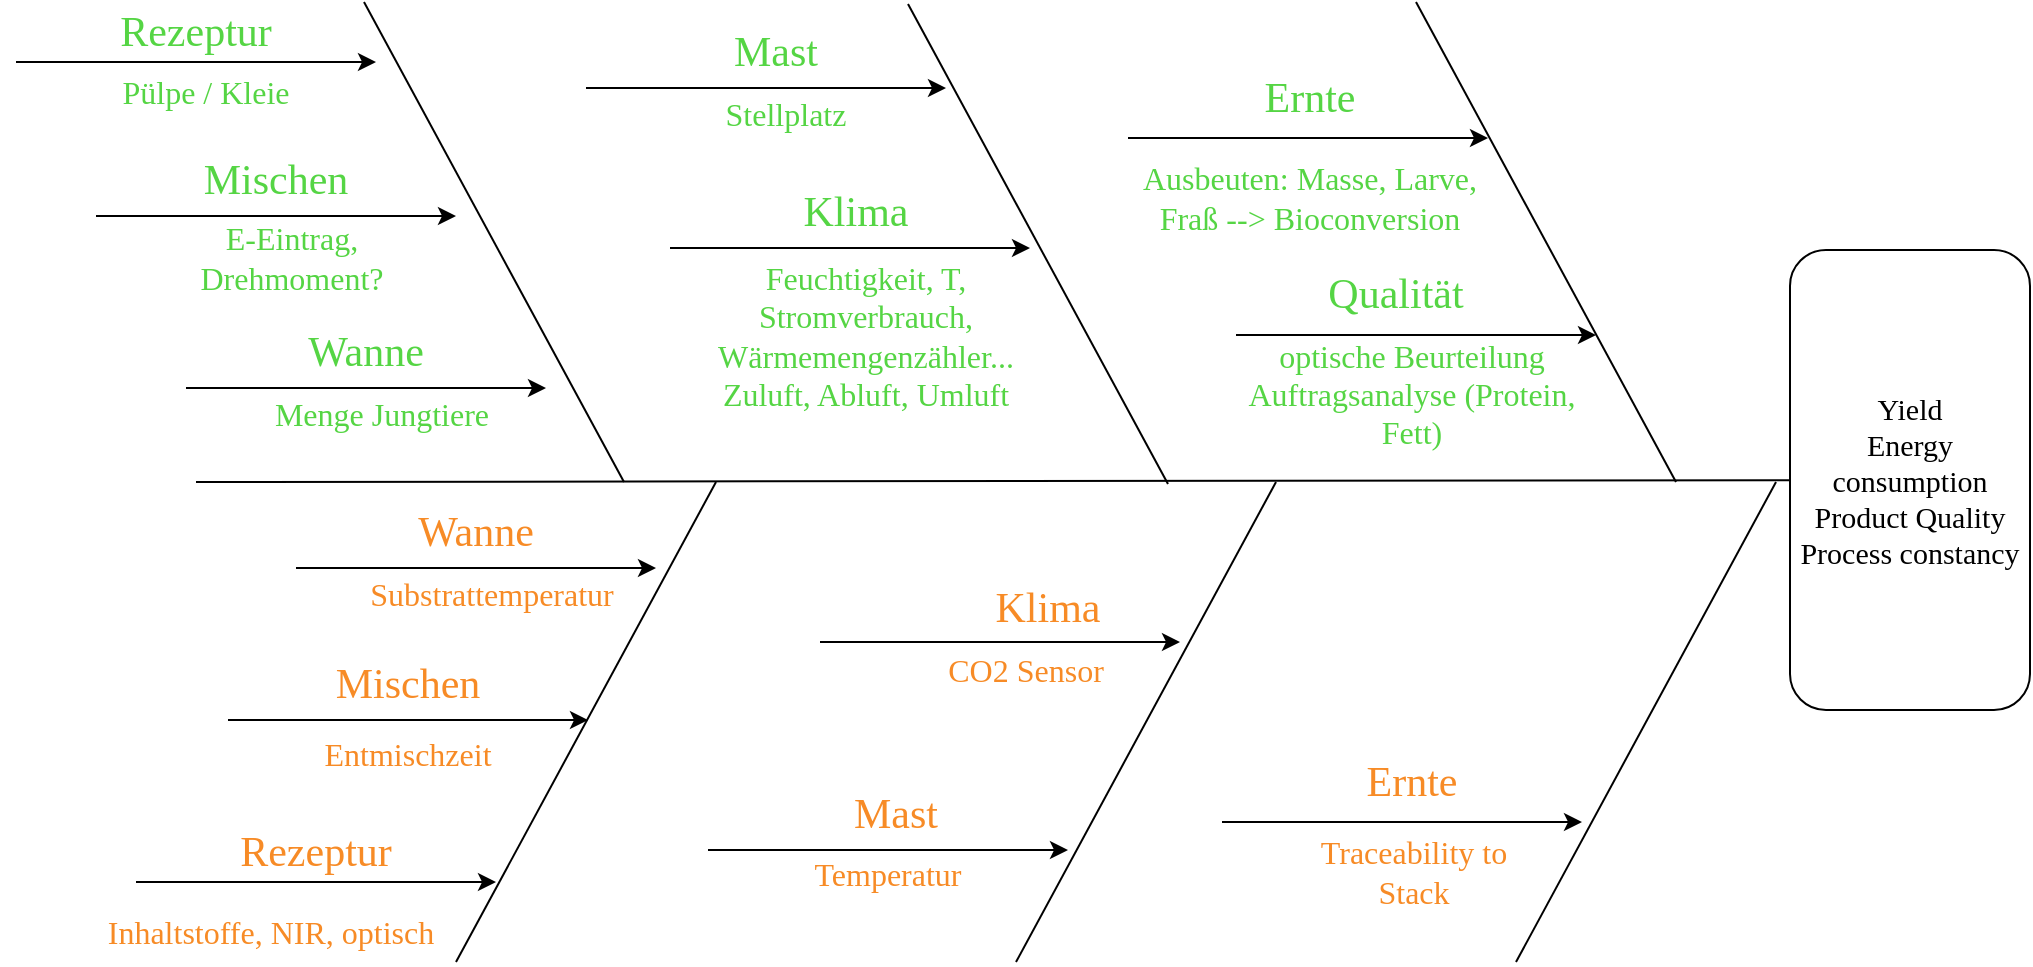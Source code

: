 <mxfile version="22.1.22" type="github">
  <diagram name="Seite-1" id="sEl4gFlPcDZXE3jfqt8S">
    <mxGraphModel dx="1372" dy="707" grid="1" gridSize="10" guides="1" tooltips="1" connect="1" arrows="1" fold="1" page="1" pageScale="1" pageWidth="1169" pageHeight="827" math="0" shadow="0">
      <root>
        <mxCell id="0" />
        <mxCell id="1" parent="0" />
        <mxCell id="HXYb7zTx3NSqOZV4PN1y-3" value="Yield&lt;br style=&quot;border-color: var(--border-color); font-size: 15px;&quot;&gt;Energy consumption&lt;br style=&quot;border-color: var(--border-color); font-size: 15px;&quot;&gt;Product Quality&lt;br style=&quot;border-color: var(--border-color); font-size: 15px;&quot;&gt;Process constancy" style="rounded=1;whiteSpace=wrap;html=1;fontFamily=Rubik light;fontSize=15;" vertex="1" parent="1">
          <mxGeometry x="937" y="204" width="120" height="230" as="geometry" />
        </mxCell>
        <mxCell id="HXYb7zTx3NSqOZV4PN1y-5" value="" style="endArrow=none;html=1;rounded=0;" edge="1" parent="1" target="HXYb7zTx3NSqOZV4PN1y-3">
          <mxGeometry width="50" height="50" relative="1" as="geometry">
            <mxPoint x="140" y="320" as="sourcePoint" />
            <mxPoint x="930" y="320" as="targetPoint" />
          </mxGeometry>
        </mxCell>
        <mxCell id="HXYb7zTx3NSqOZV4PN1y-8" value="" style="endArrow=classic;html=1;rounded=0;fontColor=#55d544;" edge="1" parent="1">
          <mxGeometry width="50" height="50" relative="1" as="geometry">
            <mxPoint x="50" y="110" as="sourcePoint" />
            <mxPoint x="230" y="110" as="targetPoint" />
          </mxGeometry>
        </mxCell>
        <mxCell id="HXYb7zTx3NSqOZV4PN1y-9" value="" style="endArrow=none;html=1;rounded=0;fontColor=#55d544;" edge="1" parent="1">
          <mxGeometry width="50" height="50" relative="1" as="geometry">
            <mxPoint x="224" y="80" as="sourcePoint" />
            <mxPoint x="354" y="320" as="targetPoint" />
          </mxGeometry>
        </mxCell>
        <mxCell id="HXYb7zTx3NSqOZV4PN1y-10" value="" style="endArrow=none;html=1;rounded=0;fontColor=#55d544;" edge="1" parent="1">
          <mxGeometry width="50" height="50" relative="1" as="geometry">
            <mxPoint x="496" y="81" as="sourcePoint" />
            <mxPoint x="626" y="321" as="targetPoint" />
          </mxGeometry>
        </mxCell>
        <mxCell id="HXYb7zTx3NSqOZV4PN1y-11" value="Rezeptur" style="text;html=1;strokeColor=none;fillColor=none;align=center;verticalAlign=middle;whiteSpace=wrap;rounded=0;fontFamily=Rubik light;fontSize=21;fontColor=#55d544;" vertex="1" parent="1">
          <mxGeometry x="110" y="80" width="60" height="30" as="geometry" />
        </mxCell>
        <mxCell id="HXYb7zTx3NSqOZV4PN1y-12" value="" style="endArrow=classic;html=1;rounded=0;fontColor=#55d544;" edge="1" parent="1">
          <mxGeometry width="50" height="50" relative="1" as="geometry">
            <mxPoint x="90" y="187" as="sourcePoint" />
            <mxPoint x="270" y="187" as="targetPoint" />
          </mxGeometry>
        </mxCell>
        <mxCell id="HXYb7zTx3NSqOZV4PN1y-13" value="Mischen" style="text;html=1;strokeColor=none;fillColor=none;align=center;verticalAlign=middle;whiteSpace=wrap;rounded=0;fontFamily=Rubik light;fontSize=21;fontColor=#55d544;" vertex="1" parent="1">
          <mxGeometry x="150" y="154" width="60" height="30" as="geometry" />
        </mxCell>
        <mxCell id="HXYb7zTx3NSqOZV4PN1y-14" value="Pülpe / Kleie" style="text;html=1;strokeColor=none;fillColor=none;align=center;verticalAlign=middle;whiteSpace=wrap;rounded=0;fontFamily=Rubik light;fontSize=16;fontColor=#55d544;" vertex="1" parent="1">
          <mxGeometry x="80" y="110" width="130" height="30" as="geometry" />
        </mxCell>
        <mxCell id="HXYb7zTx3NSqOZV4PN1y-15" value="" style="endArrow=none;html=1;rounded=0;" edge="1" parent="1">
          <mxGeometry width="50" height="50" relative="1" as="geometry">
            <mxPoint x="400" y="320" as="sourcePoint" />
            <mxPoint x="270" y="560" as="targetPoint" />
          </mxGeometry>
        </mxCell>
        <mxCell id="HXYb7zTx3NSqOZV4PN1y-16" value="" style="endArrow=classic;html=1;rounded=0;fontColor=#f78b26;" edge="1" parent="1">
          <mxGeometry width="50" height="50" relative="1" as="geometry">
            <mxPoint x="110" y="520" as="sourcePoint" />
            <mxPoint x="290" y="520" as="targetPoint" />
          </mxGeometry>
        </mxCell>
        <mxCell id="HXYb7zTx3NSqOZV4PN1y-17" value="Rezeptur" style="text;html=1;strokeColor=none;fillColor=none;align=center;verticalAlign=middle;whiteSpace=wrap;rounded=0;fontFamily=Rubik light;fontSize=21;fontColor=#f78b26;" vertex="1" parent="1">
          <mxGeometry x="170" y="490" width="60" height="30" as="geometry" />
        </mxCell>
        <mxCell id="HXYb7zTx3NSqOZV4PN1y-18" value="Inhaltstoffe, NIR, optisch" style="text;html=1;strokeColor=none;fillColor=none;align=center;verticalAlign=middle;whiteSpace=wrap;rounded=0;fontFamily=Rubik light;fontSize=16;fontColor=#f78b26;" vertex="1" parent="1">
          <mxGeometry x="90" y="530" width="175" height="30" as="geometry" />
        </mxCell>
        <mxCell id="HXYb7zTx3NSqOZV4PN1y-19" value="E-Eintrag, Drehmoment?" style="text;html=1;strokeColor=none;fillColor=none;align=center;verticalAlign=middle;whiteSpace=wrap;rounded=0;fontFamily=Rubik light;fontSize=16;fontColor=#55d544;" vertex="1" parent="1">
          <mxGeometry x="123" y="193" width="130" height="30" as="geometry" />
        </mxCell>
        <mxCell id="HXYb7zTx3NSqOZV4PN1y-20" value="" style="endArrow=classic;html=1;rounded=0;fontColor=#f78b26;" edge="1" parent="1">
          <mxGeometry width="50" height="50" relative="1" as="geometry">
            <mxPoint x="156" y="439" as="sourcePoint" />
            <mxPoint x="336" y="439" as="targetPoint" />
          </mxGeometry>
        </mxCell>
        <mxCell id="HXYb7zTx3NSqOZV4PN1y-21" value="Mischen" style="text;html=1;strokeColor=none;fillColor=none;align=center;verticalAlign=middle;whiteSpace=wrap;rounded=0;fontFamily=Rubik light;fontSize=21;fontColor=#f78b26;" vertex="1" parent="1">
          <mxGeometry x="216" y="406" width="60" height="30" as="geometry" />
        </mxCell>
        <mxCell id="HXYb7zTx3NSqOZV4PN1y-22" value="Entmischzeit" style="text;html=1;strokeColor=none;fillColor=none;align=center;verticalAlign=middle;whiteSpace=wrap;rounded=0;fontFamily=Rubik light;fontSize=16;fontColor=#f78b26;" vertex="1" parent="1">
          <mxGeometry x="181" y="441" width="130" height="30" as="geometry" />
        </mxCell>
        <mxCell id="HXYb7zTx3NSqOZV4PN1y-23" value="" style="endArrow=classic;html=1;rounded=0;fontColor=#55d544;" edge="1" parent="1">
          <mxGeometry width="50" height="50" relative="1" as="geometry">
            <mxPoint x="335" y="123" as="sourcePoint" />
            <mxPoint x="515" y="123" as="targetPoint" />
          </mxGeometry>
        </mxCell>
        <mxCell id="HXYb7zTx3NSqOZV4PN1y-24" value="Mast" style="text;html=1;strokeColor=none;fillColor=none;align=center;verticalAlign=middle;whiteSpace=wrap;rounded=0;fontFamily=Rubik light;fontSize=21;fontColor=#55d544;" vertex="1" parent="1">
          <mxGeometry x="400" y="90" width="60" height="30" as="geometry" />
        </mxCell>
        <mxCell id="HXYb7zTx3NSqOZV4PN1y-26" value="Stellplatz" style="text;html=1;strokeColor=none;fillColor=none;align=center;verticalAlign=middle;whiteSpace=wrap;rounded=0;fontFamily=Rubik light;fontSize=16;fontColor=#55d544;" vertex="1" parent="1">
          <mxGeometry x="370" y="121" width="130" height="30" as="geometry" />
        </mxCell>
        <mxCell id="HXYb7zTx3NSqOZV4PN1y-27" value="" style="endArrow=classic;html=1;rounded=0;fontColor=#f78b26;" edge="1" parent="1">
          <mxGeometry width="50" height="50" relative="1" as="geometry">
            <mxPoint x="396" y="504" as="sourcePoint" />
            <mxPoint x="576" y="504" as="targetPoint" />
          </mxGeometry>
        </mxCell>
        <mxCell id="HXYb7zTx3NSqOZV4PN1y-28" value="Mast" style="text;html=1;strokeColor=none;fillColor=none;align=center;verticalAlign=middle;whiteSpace=wrap;rounded=0;fontFamily=Rubik light;fontSize=21;fontColor=#f78b26;" vertex="1" parent="1">
          <mxGeometry x="460" y="471" width="60" height="30" as="geometry" />
        </mxCell>
        <mxCell id="HXYb7zTx3NSqOZV4PN1y-29" value="" style="endArrow=none;html=1;rounded=0;" edge="1" parent="1">
          <mxGeometry width="50" height="50" relative="1" as="geometry">
            <mxPoint x="680" y="320" as="sourcePoint" />
            <mxPoint x="550" y="560" as="targetPoint" />
          </mxGeometry>
        </mxCell>
        <mxCell id="HXYb7zTx3NSqOZV4PN1y-30" value="Temperatur" style="text;html=1;strokeColor=none;fillColor=none;align=center;verticalAlign=middle;whiteSpace=wrap;rounded=0;fontFamily=Rubik light;fontSize=16;fontColor=#f78b26;" vertex="1" parent="1">
          <mxGeometry x="421" y="501" width="130" height="30" as="geometry" />
        </mxCell>
        <mxCell id="HXYb7zTx3NSqOZV4PN1y-31" value="" style="endArrow=classic;html=1;rounded=0;fontColor=#55d544;" edge="1" parent="1">
          <mxGeometry width="50" height="50" relative="1" as="geometry">
            <mxPoint x="135" y="273" as="sourcePoint" />
            <mxPoint x="315" y="273" as="targetPoint" />
          </mxGeometry>
        </mxCell>
        <mxCell id="HXYb7zTx3NSqOZV4PN1y-32" value="Wanne" style="text;html=1;strokeColor=none;fillColor=none;align=center;verticalAlign=middle;whiteSpace=wrap;rounded=0;fontFamily=Rubik light;fontSize=21;fontColor=#55d544;" vertex="1" parent="1">
          <mxGeometry x="195" y="240" width="60" height="30" as="geometry" />
        </mxCell>
        <mxCell id="HXYb7zTx3NSqOZV4PN1y-33" value="Menge Jungtiere" style="text;html=1;strokeColor=none;fillColor=none;align=center;verticalAlign=middle;whiteSpace=wrap;rounded=0;fontFamily=Rubik light;fontSize=16;fontColor=#55d544;" vertex="1" parent="1">
          <mxGeometry x="168" y="271" width="130" height="30" as="geometry" />
        </mxCell>
        <mxCell id="HXYb7zTx3NSqOZV4PN1y-34" value="" style="endArrow=classic;html=1;rounded=0;fontColor=#f78b26;" edge="1" parent="1">
          <mxGeometry width="50" height="50" relative="1" as="geometry">
            <mxPoint x="190" y="363" as="sourcePoint" />
            <mxPoint x="370" y="363" as="targetPoint" />
          </mxGeometry>
        </mxCell>
        <mxCell id="HXYb7zTx3NSqOZV4PN1y-35" value="Wanne" style="text;html=1;strokeColor=none;fillColor=none;align=center;verticalAlign=middle;whiteSpace=wrap;rounded=0;fontFamily=Rubik light;fontSize=21;fontColor=#f78b26;" vertex="1" parent="1">
          <mxGeometry x="250" y="330" width="60" height="30" as="geometry" />
        </mxCell>
        <mxCell id="HXYb7zTx3NSqOZV4PN1y-36" value="Substrattemperatur" style="text;html=1;strokeColor=none;fillColor=none;align=center;verticalAlign=middle;whiteSpace=wrap;rounded=0;fontFamily=Rubik light;fontSize=16;fontColor=#f78b26;" vertex="1" parent="1">
          <mxGeometry x="223" y="361" width="130" height="30" as="geometry" />
        </mxCell>
        <mxCell id="HXYb7zTx3NSqOZV4PN1y-37" value="" style="endArrow=classic;html=1;rounded=0;fontColor=#55d544;" edge="1" parent="1">
          <mxGeometry width="50" height="50" relative="1" as="geometry">
            <mxPoint x="377" y="203" as="sourcePoint" />
            <mxPoint x="557" y="203" as="targetPoint" />
          </mxGeometry>
        </mxCell>
        <mxCell id="HXYb7zTx3NSqOZV4PN1y-38" value="Klima" style="text;html=1;strokeColor=none;fillColor=none;align=center;verticalAlign=middle;whiteSpace=wrap;rounded=0;fontFamily=Rubik light;fontSize=21;fontColor=#55d544;" vertex="1" parent="1">
          <mxGeometry x="440" y="170" width="60" height="30" as="geometry" />
        </mxCell>
        <mxCell id="HXYb7zTx3NSqOZV4PN1y-39" value="Feuchtigkeit, T, Stromverbrauch, Wärmemengenzähler... Zuluft, Abluft, Umluft" style="text;html=1;strokeColor=none;fillColor=none;align=center;verticalAlign=middle;whiteSpace=wrap;rounded=0;fontFamily=Rubik light;fontSize=16;fontColor=#55d544;" vertex="1" parent="1">
          <mxGeometry x="390" y="232" width="170" height="30" as="geometry" />
        </mxCell>
        <mxCell id="HXYb7zTx3NSqOZV4PN1y-44" value="" style="endArrow=classic;html=1;rounded=0;fontColor=#f78b26;" edge="1" parent="1">
          <mxGeometry width="50" height="50" relative="1" as="geometry">
            <mxPoint x="452" y="400" as="sourcePoint" />
            <mxPoint x="632" y="400" as="targetPoint" />
          </mxGeometry>
        </mxCell>
        <mxCell id="HXYb7zTx3NSqOZV4PN1y-45" value="Klima" style="text;html=1;strokeColor=none;fillColor=none;align=center;verticalAlign=middle;whiteSpace=wrap;rounded=0;fontFamily=Rubik light;fontSize=21;fontColor=#f78b26;" vertex="1" parent="1">
          <mxGeometry x="536" y="368" width="60" height="30" as="geometry" />
        </mxCell>
        <mxCell id="HXYb7zTx3NSqOZV4PN1y-46" value="CO2 Sensor" style="text;html=1;strokeColor=none;fillColor=none;align=center;verticalAlign=middle;whiteSpace=wrap;rounded=0;fontFamily=Rubik light;fontSize=16;fontColor=#f78b26;" vertex="1" parent="1">
          <mxGeometry x="470" y="399" width="170" height="30" as="geometry" />
        </mxCell>
        <mxCell id="HXYb7zTx3NSqOZV4PN1y-47" value="" style="endArrow=none;html=1;rounded=0;fontColor=#55d544;" edge="1" parent="1">
          <mxGeometry width="50" height="50" relative="1" as="geometry">
            <mxPoint x="750" y="80" as="sourcePoint" />
            <mxPoint x="880" y="320" as="targetPoint" />
          </mxGeometry>
        </mxCell>
        <mxCell id="HXYb7zTx3NSqOZV4PN1y-48" value="Ernte" style="text;html=1;strokeColor=none;fillColor=none;align=center;verticalAlign=middle;whiteSpace=wrap;rounded=0;fontFamily=Rubik light;fontSize=21;fontColor=#55d544;" vertex="1" parent="1">
          <mxGeometry x="667" y="113" width="60" height="30" as="geometry" />
        </mxCell>
        <mxCell id="HXYb7zTx3NSqOZV4PN1y-49" value="" style="endArrow=classic;html=1;rounded=0;fontColor=#55d544;" edge="1" parent="1">
          <mxGeometry width="50" height="50" relative="1" as="geometry">
            <mxPoint x="606" y="148" as="sourcePoint" />
            <mxPoint x="786" y="148" as="targetPoint" />
          </mxGeometry>
        </mxCell>
        <mxCell id="HXYb7zTx3NSqOZV4PN1y-50" value="Ausbeuten: Masse, Larve, Fraß --&amp;gt; Bioconversion" style="text;html=1;strokeColor=none;fillColor=none;align=center;verticalAlign=middle;whiteSpace=wrap;rounded=0;fontFamily=Rubik light;fontSize=16;fontColor=#55d544;" vertex="1" parent="1">
          <mxGeometry x="602" y="163" width="190" height="30" as="geometry" />
        </mxCell>
        <mxCell id="HXYb7zTx3NSqOZV4PN1y-51" value="" style="endArrow=classic;html=1;rounded=0;fontColor=#55d544;" edge="1" parent="1">
          <mxGeometry width="50" height="50" relative="1" as="geometry">
            <mxPoint x="660" y="246.5" as="sourcePoint" />
            <mxPoint x="840" y="246.5" as="targetPoint" />
          </mxGeometry>
        </mxCell>
        <mxCell id="HXYb7zTx3NSqOZV4PN1y-52" value="Qualität" style="text;html=1;strokeColor=none;fillColor=none;align=center;verticalAlign=middle;whiteSpace=wrap;rounded=0;fontFamily=Rubik light;fontSize=21;fontColor=#55d544;" vertex="1" parent="1">
          <mxGeometry x="710" y="211" width="60" height="30" as="geometry" />
        </mxCell>
        <mxCell id="HXYb7zTx3NSqOZV4PN1y-53" value="optische Beurteilung&lt;br&gt;Auftragsanalyse (Protein, Fett)" style="text;html=1;strokeColor=none;fillColor=none;align=center;verticalAlign=middle;whiteSpace=wrap;rounded=0;fontFamily=Rubik light;fontSize=16;fontColor=#55d544;" vertex="1" parent="1">
          <mxGeometry x="653" y="261" width="190" height="30" as="geometry" />
        </mxCell>
        <mxCell id="HXYb7zTx3NSqOZV4PN1y-55" value="" style="endArrow=none;html=1;rounded=0;" edge="1" parent="1">
          <mxGeometry width="50" height="50" relative="1" as="geometry">
            <mxPoint x="930" y="320" as="sourcePoint" />
            <mxPoint x="800" y="560" as="targetPoint" />
          </mxGeometry>
        </mxCell>
        <mxCell id="HXYb7zTx3NSqOZV4PN1y-59" value="Ernte" style="text;html=1;strokeColor=none;fillColor=none;align=center;verticalAlign=middle;whiteSpace=wrap;rounded=0;fontFamily=Rubik light;fontSize=21;fontColor=#f78b26;" vertex="1" parent="1">
          <mxGeometry x="718" y="455" width="60" height="30" as="geometry" />
        </mxCell>
        <mxCell id="HXYb7zTx3NSqOZV4PN1y-60" value="" style="endArrow=classic;html=1;rounded=0;fontColor=#f78b26;" edge="1" parent="1">
          <mxGeometry width="50" height="50" relative="1" as="geometry">
            <mxPoint x="653" y="490" as="sourcePoint" />
            <mxPoint x="833" y="490" as="targetPoint" />
          </mxGeometry>
        </mxCell>
        <mxCell id="HXYb7zTx3NSqOZV4PN1y-61" value="Traceability to Stack" style="text;html=1;strokeColor=none;fillColor=none;align=center;verticalAlign=middle;whiteSpace=wrap;rounded=0;fontFamily=Rubik light;fontSize=16;fontColor=#f78b26;" vertex="1" parent="1">
          <mxGeometry x="686.5" y="500" width="123.5" height="30" as="geometry" />
        </mxCell>
      </root>
    </mxGraphModel>
  </diagram>
</mxfile>
